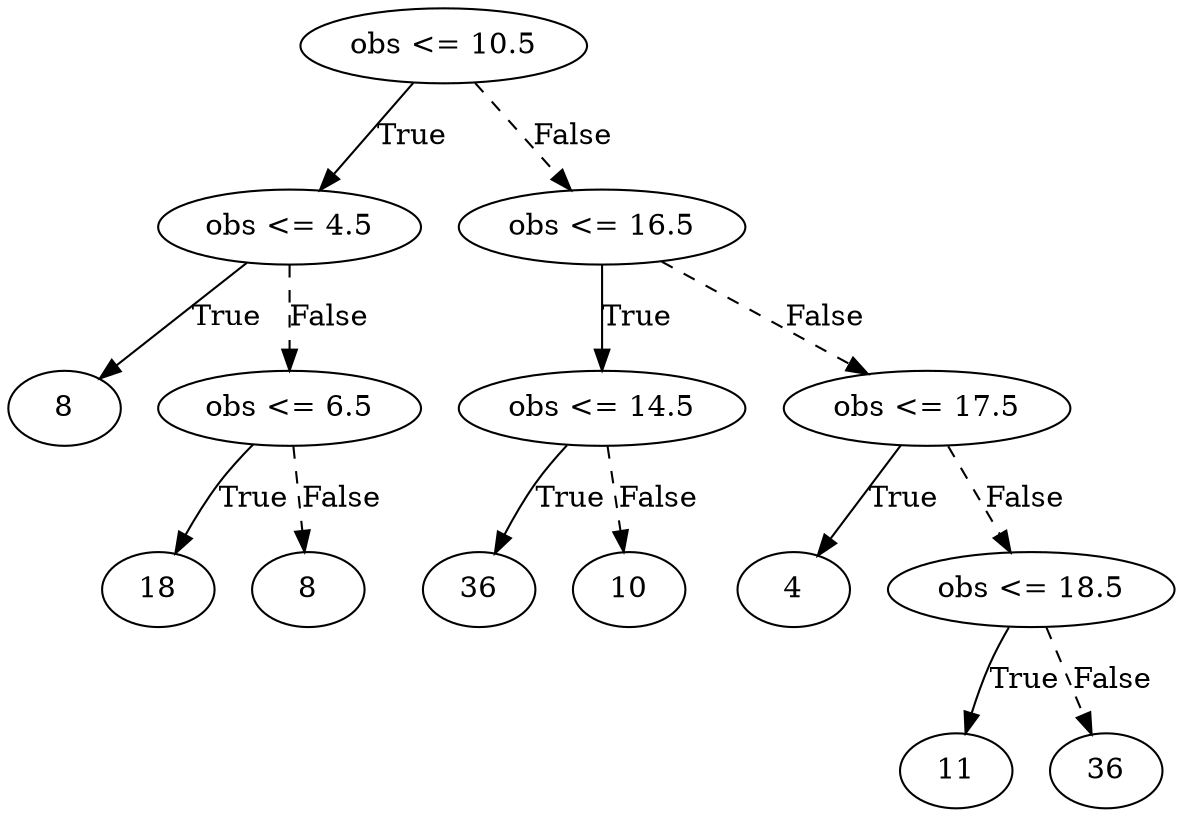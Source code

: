digraph {
0 [label="obs <= 10.5"];
1 [label="obs <= 4.5"];
2 [label="8"];
1 -> 2 [label="True"];
3 [label="obs <= 6.5"];
4 [label="18"];
3 -> 4 [label="True"];
5 [label="8"];
3 -> 5 [style="dashed", label="False"];
1 -> 3 [style="dashed", label="False"];
0 -> 1 [label="True"];
6 [label="obs <= 16.5"];
7 [label="obs <= 14.5"];
8 [label="36"];
7 -> 8 [label="True"];
9 [label="10"];
7 -> 9 [style="dashed", label="False"];
6 -> 7 [label="True"];
10 [label="obs <= 17.5"];
11 [label="4"];
10 -> 11 [label="True"];
12 [label="obs <= 18.5"];
13 [label="11"];
12 -> 13 [label="True"];
14 [label="36"];
12 -> 14 [style="dashed", label="False"];
10 -> 12 [style="dashed", label="False"];
6 -> 10 [style="dashed", label="False"];
0 -> 6 [style="dashed", label="False"];

}